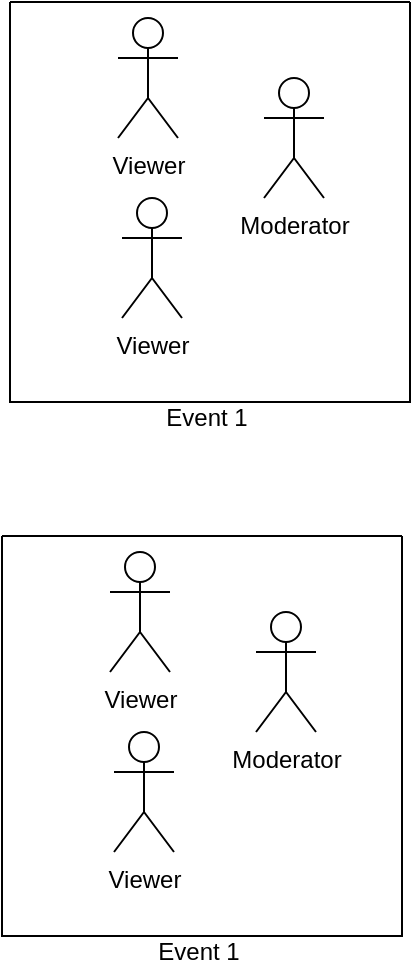 <mxfile version="25.0.3">
  <diagram id="C5RBs43oDa-KdzZeNtuy" name="Page-1">
    <mxGraphModel dx="1434" dy="774" grid="0" gridSize="10" guides="1" tooltips="1" connect="1" arrows="1" fold="1" page="1" pageScale="1" pageWidth="827" pageHeight="1169" math="0" shadow="0">
      <root>
        <mxCell id="WIyWlLk6GJQsqaUBKTNV-0" />
        <mxCell id="WIyWlLk6GJQsqaUBKTNV-1" parent="WIyWlLk6GJQsqaUBKTNV-0" />
        <mxCell id="4SBET_wtI62izMarJOtC-81" value="Viewer" style="shape=umlActor;verticalLabelPosition=bottom;verticalAlign=top;html=1;outlineConnect=0;" vertex="1" parent="WIyWlLk6GJQsqaUBKTNV-1">
          <mxGeometry x="609" y="178" width="30" height="60" as="geometry" />
        </mxCell>
        <mxCell id="4SBET_wtI62izMarJOtC-82" value="&lt;div&gt;Viewer&lt;/div&gt;&lt;div&gt;&lt;br&gt;&lt;/div&gt;" style="shape=umlActor;verticalLabelPosition=bottom;verticalAlign=top;html=1;outlineConnect=0;" vertex="1" parent="WIyWlLk6GJQsqaUBKTNV-1">
          <mxGeometry x="611" y="268" width="30" height="60" as="geometry" />
        </mxCell>
        <mxCell id="4SBET_wtI62izMarJOtC-86" value="" style="swimlane;startSize=0;" vertex="1" parent="WIyWlLk6GJQsqaUBKTNV-1">
          <mxGeometry x="555" y="170" width="200" height="200" as="geometry">
            <mxRectangle x="555" y="170" width="50" height="44" as="alternateBounds" />
          </mxGeometry>
        </mxCell>
        <mxCell id="4SBET_wtI62izMarJOtC-83" value="Moderator" style="shape=umlActor;verticalLabelPosition=bottom;verticalAlign=top;html=1;outlineConnect=0;" vertex="1" parent="WIyWlLk6GJQsqaUBKTNV-1">
          <mxGeometry x="682" y="208" width="30" height="60" as="geometry" />
        </mxCell>
        <mxCell id="4SBET_wtI62izMarJOtC-88" value="Event 1" style="text;html=1;align=center;verticalAlign=middle;resizable=0;points=[];autosize=1;strokeColor=none;fillColor=none;" vertex="1" parent="WIyWlLk6GJQsqaUBKTNV-1">
          <mxGeometry x="624" y="365" width="58" height="26" as="geometry" />
        </mxCell>
        <mxCell id="4SBET_wtI62izMarJOtC-89" value="Viewer" style="shape=umlActor;verticalLabelPosition=bottom;verticalAlign=top;html=1;outlineConnect=0;" vertex="1" parent="WIyWlLk6GJQsqaUBKTNV-1">
          <mxGeometry x="605" y="445" width="30" height="60" as="geometry" />
        </mxCell>
        <mxCell id="4SBET_wtI62izMarJOtC-90" value="&lt;div&gt;Viewer&lt;/div&gt;&lt;div&gt;&lt;br&gt;&lt;/div&gt;" style="shape=umlActor;verticalLabelPosition=bottom;verticalAlign=top;html=1;outlineConnect=0;" vertex="1" parent="WIyWlLk6GJQsqaUBKTNV-1">
          <mxGeometry x="607" y="535" width="30" height="60" as="geometry" />
        </mxCell>
        <mxCell id="4SBET_wtI62izMarJOtC-91" value="" style="swimlane;startSize=0;" vertex="1" parent="WIyWlLk6GJQsqaUBKTNV-1">
          <mxGeometry x="551" y="437" width="200" height="200" as="geometry">
            <mxRectangle x="555" y="170" width="50" height="44" as="alternateBounds" />
          </mxGeometry>
        </mxCell>
        <mxCell id="4SBET_wtI62izMarJOtC-92" value="Moderator" style="shape=umlActor;verticalLabelPosition=bottom;verticalAlign=top;html=1;outlineConnect=0;" vertex="1" parent="WIyWlLk6GJQsqaUBKTNV-1">
          <mxGeometry x="678" y="475" width="30" height="60" as="geometry" />
        </mxCell>
        <mxCell id="4SBET_wtI62izMarJOtC-93" value="Event 1" style="text;html=1;align=center;verticalAlign=middle;resizable=0;points=[];autosize=1;strokeColor=none;fillColor=none;" vertex="1" parent="WIyWlLk6GJQsqaUBKTNV-1">
          <mxGeometry x="620" y="632" width="58" height="26" as="geometry" />
        </mxCell>
      </root>
    </mxGraphModel>
  </diagram>
</mxfile>
